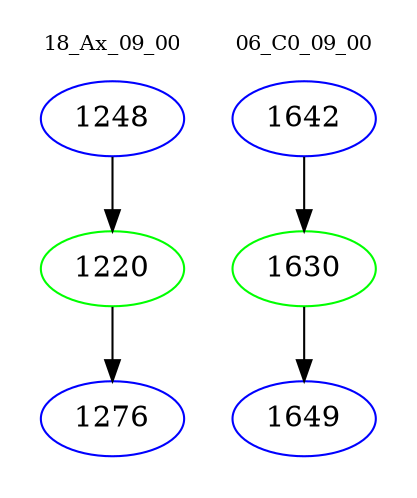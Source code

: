 digraph{
subgraph cluster_0 {
color = white
label = "18_Ax_09_00";
fontsize=10;
T0_1248 [label="1248", color="blue"]
T0_1248 -> T0_1220 [color="black"]
T0_1220 [label="1220", color="green"]
T0_1220 -> T0_1276 [color="black"]
T0_1276 [label="1276", color="blue"]
}
subgraph cluster_1 {
color = white
label = "06_C0_09_00";
fontsize=10;
T1_1642 [label="1642", color="blue"]
T1_1642 -> T1_1630 [color="black"]
T1_1630 [label="1630", color="green"]
T1_1630 -> T1_1649 [color="black"]
T1_1649 [label="1649", color="blue"]
}
}
